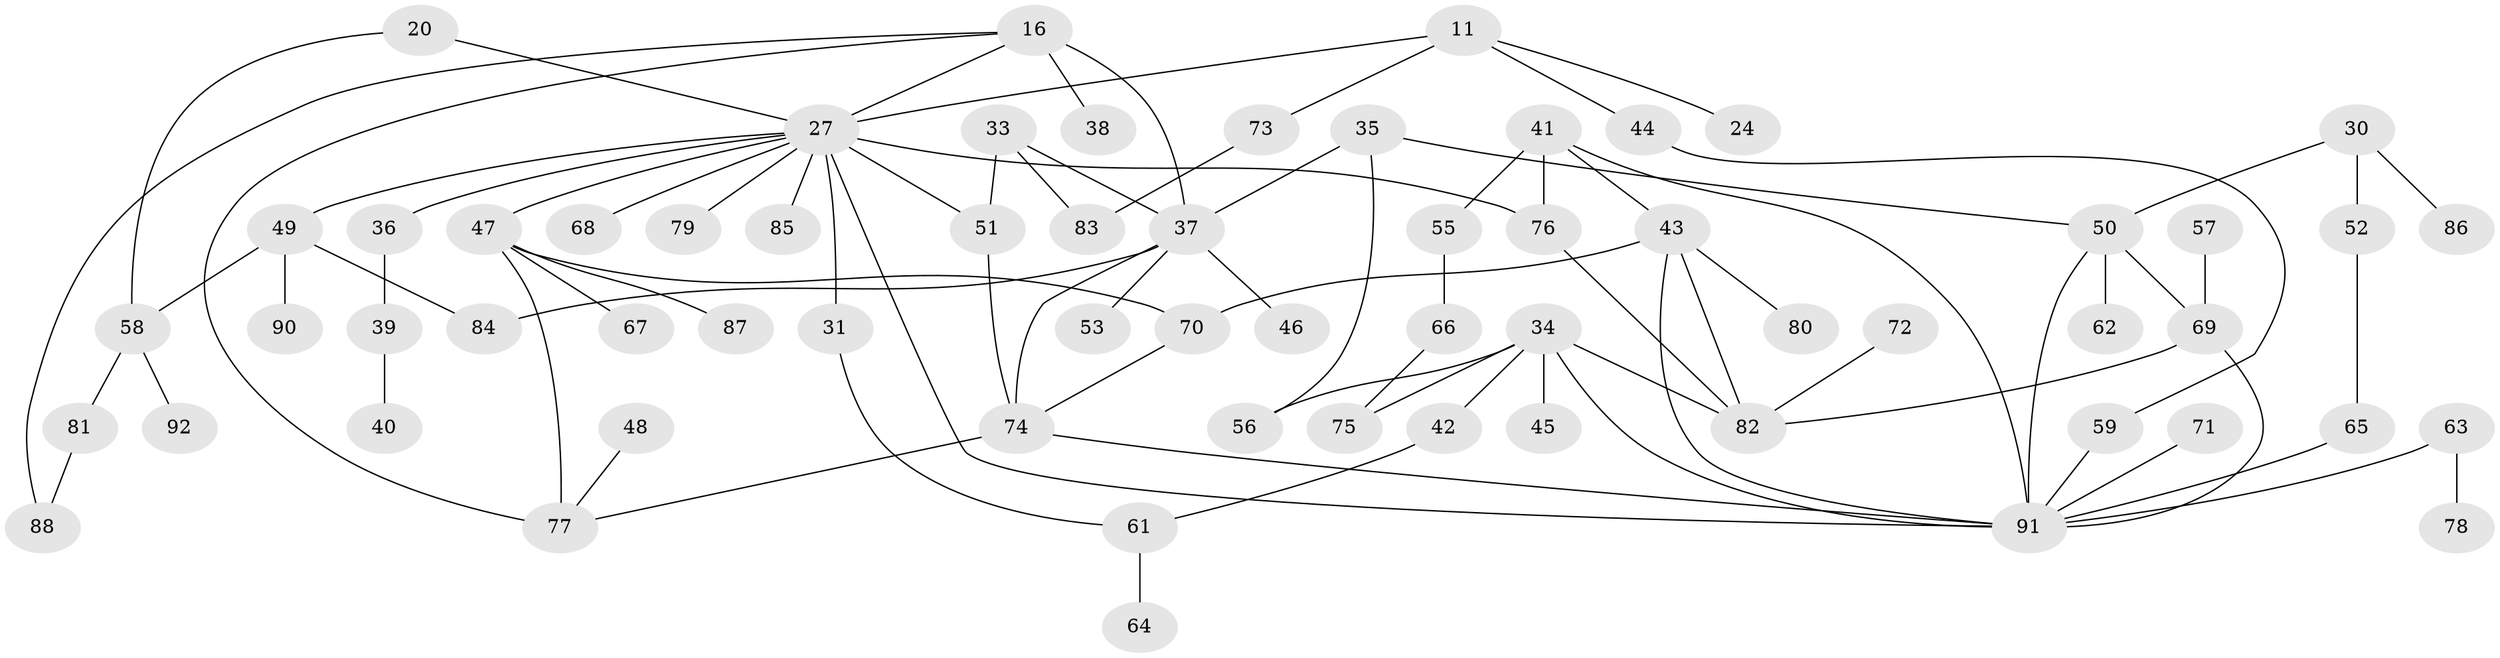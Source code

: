 // original degree distribution, {3: 0.16304347826086957, 8: 0.010869565217391304, 4: 0.07608695652173914, 5: 0.11956521739130435, 2: 0.33695652173913043, 1: 0.2717391304347826, 7: 0.010869565217391304, 6: 0.010869565217391304}
// Generated by graph-tools (version 1.1) at 2025/44/03/04/25 21:44:47]
// undirected, 64 vertices, 86 edges
graph export_dot {
graph [start="1"]
  node [color=gray90,style=filled];
  11;
  16 [super="+8"];
  20;
  24;
  27 [super="+4"];
  30;
  31;
  33;
  34 [super="+14"];
  35;
  36;
  37 [super="+32"];
  38;
  39;
  40;
  41 [super="+26+22"];
  42;
  43;
  44;
  45;
  46;
  47 [super="+18"];
  48;
  49 [super="+12"];
  50 [super="+28"];
  51;
  52;
  53;
  55;
  56;
  57;
  58;
  59;
  61;
  62;
  63;
  64;
  65;
  66;
  67;
  68;
  69 [super="+9"];
  70;
  71;
  72;
  73;
  74;
  75;
  76 [super="+10"];
  77 [super="+15"];
  78;
  79;
  80;
  81;
  82 [super="+13"];
  83;
  84;
  85;
  86;
  87;
  88;
  90;
  91 [super="+89+60"];
  92;
  11 -- 24;
  11 -- 44;
  11 -- 73;
  11 -- 27;
  16 -- 38;
  16 -- 37 [weight=2];
  16 -- 88;
  16 -- 27;
  16 -- 77;
  20 -- 58;
  20 -- 27;
  27 -- 51;
  27 -- 68;
  27 -- 79;
  27 -- 76 [weight=2];
  27 -- 36;
  27 -- 49;
  27 -- 85;
  27 -- 31;
  27 -- 47;
  27 -- 91;
  30 -- 52;
  30 -- 86;
  30 -- 50;
  31 -- 61;
  33 -- 83;
  33 -- 51;
  33 -- 37;
  34 -- 42;
  34 -- 82;
  34 -- 56;
  34 -- 75;
  34 -- 45;
  34 -- 91;
  35 -- 50;
  35 -- 56;
  35 -- 37;
  36 -- 39;
  37 -- 46;
  37 -- 74;
  37 -- 84;
  37 -- 53;
  39 -- 40;
  41 -- 55;
  41 -- 91;
  41 -- 43;
  41 -- 76;
  42 -- 61;
  43 -- 80;
  43 -- 70;
  43 -- 82;
  43 -- 91;
  44 -- 59;
  47 -- 70;
  47 -- 87;
  47 -- 77 [weight=2];
  47 -- 67;
  48 -- 77;
  49 -- 58 [weight=2];
  49 -- 84;
  49 -- 90;
  50 -- 91;
  50 -- 62;
  50 -- 69;
  51 -- 74;
  52 -- 65;
  55 -- 66;
  57 -- 69;
  58 -- 81;
  58 -- 92;
  59 -- 91;
  61 -- 64;
  63 -- 78;
  63 -- 91;
  65 -- 91;
  66 -- 75;
  69 -- 82;
  69 -- 91;
  70 -- 74;
  71 -- 91;
  72 -- 82;
  73 -- 83;
  74 -- 91;
  74 -- 77;
  76 -- 82;
  81 -- 88;
}
